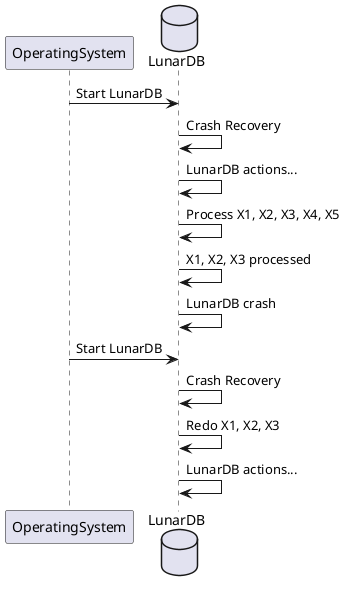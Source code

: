 @startuml BrightMoonRecovery

participant OperatingSystem as os
database LunarDB as ldb

os -> ldb : Start LunarDB
ldb -> ldb : Crash Recovery
ldb -> ldb : LunarDB actions...
ldb -> ldb : Process X1, X2, X3, X4, X5
ldb -> ldb : X1, X2, X3 processed
ldb -> ldb : LunarDB crash
os -> ldb : Start LunarDB
ldb -> ldb : Crash Recovery
ldb -> ldb : Redo X1, X2, X3
ldb -> ldb : LunarDB actions...

@enduml